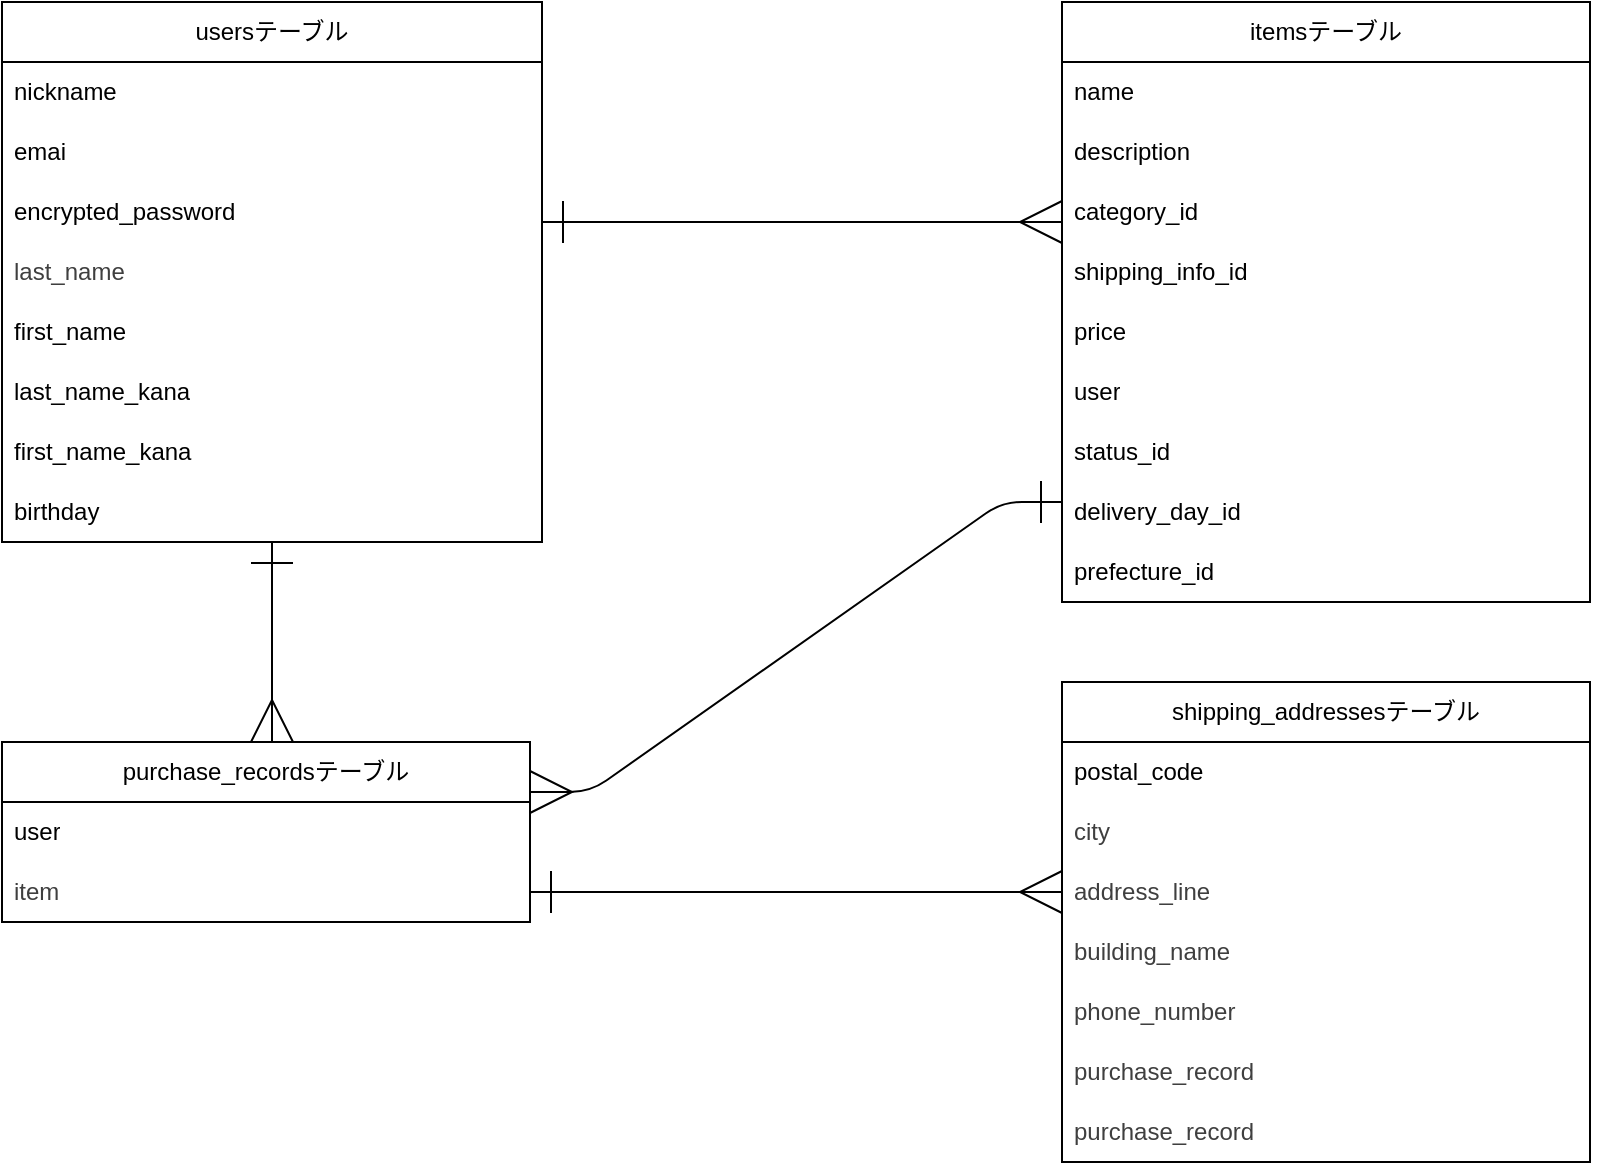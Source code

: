<mxfile>
    <diagram id="PiBzzaeT3aJ2qT4lRwuz" name="ページ1">
        <mxGraphModel dx="892" dy="787" grid="1" gridSize="10" guides="1" tooltips="1" connect="1" arrows="1" fold="1" page="1" pageScale="1" pageWidth="827" pageHeight="1169" math="0" shadow="0">
            <root>
                <mxCell id="0"/>
                <mxCell id="1" parent="0"/>
                <mxCell id="21" value="" style="group" vertex="1" connectable="0" parent="1">
                    <mxGeometry x="610" y="80" width="270" height="300" as="geometry"/>
                </mxCell>
                <mxCell id="2" value="itemsテーブル" style="swimlane;fontStyle=0;childLayout=stackLayout;horizontal=1;startSize=30;horizontalStack=0;resizeParent=1;resizeParentMax=0;resizeLast=0;collapsible=1;marginBottom=0;whiteSpace=wrap;html=1;movable=1;resizable=1;rotatable=1;deletable=1;editable=1;locked=0;connectable=1;container=0;" vertex="1" parent="21">
                    <mxGeometry width="264" height="300" as="geometry"/>
                </mxCell>
                <mxCell id="9" value="&lt;div&gt;&lt;span style=&quot;background-color: transparent;&quot;&gt;shipping_info_id&lt;/span&gt;&lt;/div&gt;" style="text;strokeColor=none;fillColor=none;align=left;verticalAlign=middle;spacingLeft=4;spacingRight=4;overflow=hidden;points=[[0,0.5],[1,0.5]];portConstraint=eastwest;rotatable=0;whiteSpace=wrap;html=1;" vertex="1" parent="21">
                    <mxGeometry y="120" width="270" height="30" as="geometry"/>
                </mxCell>
                <mxCell id="3" value="&lt;font color=&quot;#000000&quot;&gt;name&lt;br&gt;&lt;/font&gt;" style="text;strokeColor=none;fillColor=none;align=left;verticalAlign=middle;spacingLeft=4;spacingRight=4;overflow=hidden;points=[[0,0.5],[1,0.5]];portConstraint=eastwest;rotatable=0;whiteSpace=wrap;html=1;" vertex="1" parent="21">
                    <mxGeometry y="30" width="264" height="30" as="geometry"/>
                </mxCell>
                <mxCell id="4" value="&lt;font color=&quot;#000000&quot;&gt;description&lt;br&gt;&lt;/font&gt;" style="text;strokeColor=none;fillColor=none;align=left;verticalAlign=middle;spacingLeft=4;spacingRight=4;overflow=hidden;points=[[0,0.5],[1,0.5]];portConstraint=eastwest;rotatable=0;whiteSpace=wrap;html=1;" vertex="1" parent="21">
                    <mxGeometry y="60" width="264" height="30" as="geometry"/>
                </mxCell>
                <mxCell id="5" value="&lt;div&gt;&lt;span style=&quot;background-color: transparent;&quot;&gt;category_id&lt;/span&gt;&lt;/div&gt;" style="text;strokeColor=none;fillColor=none;align=left;verticalAlign=middle;spacingLeft=4;spacingRight=4;overflow=hidden;points=[[0,0.5],[1,0.5]];portConstraint=eastwest;rotatable=0;whiteSpace=wrap;html=1;" vertex="1" parent="21">
                    <mxGeometry y="90" width="264" height="30" as="geometry"/>
                </mxCell>
                <mxCell id="16" value="&lt;div&gt;&lt;span style=&quot;background-color: transparent;&quot;&gt;price&lt;/span&gt;&lt;/div&gt;" style="text;strokeColor=none;fillColor=none;align=left;verticalAlign=middle;spacingLeft=4;spacingRight=4;overflow=hidden;points=[[0,0.5],[1,0.5]];portConstraint=eastwest;rotatable=0;whiteSpace=wrap;html=1;" vertex="1" parent="21">
                    <mxGeometry y="150" width="270" height="30" as="geometry"/>
                </mxCell>
                <mxCell id="17" value="&lt;div&gt;&lt;span style=&quot;background-color: transparent;&quot;&gt;user&lt;/span&gt;&lt;/div&gt;" style="text;strokeColor=none;fillColor=none;align=left;verticalAlign=middle;spacingLeft=4;spacingRight=4;overflow=hidden;points=[[0,0.5],[1,0.5]];portConstraint=eastwest;rotatable=0;whiteSpace=wrap;html=1;" vertex="1" parent="21">
                    <mxGeometry y="180" width="270" height="30" as="geometry"/>
                </mxCell>
                <mxCell id="18" value="&lt;div&gt;&lt;span style=&quot;background-color: transparent;&quot;&gt;status_id&lt;/span&gt;&lt;/div&gt;" style="text;strokeColor=none;fillColor=none;align=left;verticalAlign=middle;spacingLeft=4;spacingRight=4;overflow=hidden;points=[[0,0.5],[1,0.5]];portConstraint=eastwest;rotatable=0;whiteSpace=wrap;html=1;" vertex="1" parent="21">
                    <mxGeometry y="210" width="270" height="30" as="geometry"/>
                </mxCell>
                <mxCell id="19" value="&lt;div&gt;&lt;span style=&quot;background-color: transparent;&quot;&gt;delivery_day_id&lt;/span&gt;&lt;span style=&quot;background-color: transparent; white-space: pre;&quot;&gt;&#x9;&lt;/span&gt;&lt;span style=&quot;background-color: transparent;&quot;&gt;&amp;nbsp;&lt;/span&gt;&lt;/div&gt;" style="text;strokeColor=none;fillColor=none;align=left;verticalAlign=middle;spacingLeft=4;spacingRight=4;overflow=hidden;points=[[0,0.5],[1,0.5]];portConstraint=eastwest;rotatable=0;whiteSpace=wrap;html=1;" vertex="1" parent="21">
                    <mxGeometry y="240" width="270" height="30" as="geometry"/>
                </mxCell>
                <mxCell id="20" value="&lt;div&gt;&lt;span style=&quot;background-color: transparent;&quot;&gt;prefecture_id&lt;/span&gt;&lt;span style=&quot;background-color: transparent; white-space: pre;&quot;&gt;&#x9;&lt;/span&gt;&lt;span style=&quot;background-color: transparent;&quot;&gt;&amp;nbsp;&lt;/span&gt;&lt;/div&gt;" style="text;strokeColor=none;fillColor=none;align=left;verticalAlign=middle;spacingLeft=4;spacingRight=4;overflow=hidden;points=[[0,0.5],[1,0.5]];portConstraint=eastwest;rotatable=0;whiteSpace=wrap;html=1;" vertex="1" parent="21">
                    <mxGeometry y="270" width="270" height="30" as="geometry"/>
                </mxCell>
                <mxCell id="45" value="" style="group" vertex="1" connectable="0" parent="1">
                    <mxGeometry x="610" y="420" width="270" height="240" as="geometry"/>
                </mxCell>
                <mxCell id="35" value="shipping_addressesテーブル" style="swimlane;fontStyle=0;childLayout=stackLayout;horizontal=1;startSize=30;horizontalStack=0;resizeParent=1;resizeParentMax=0;resizeLast=0;collapsible=1;marginBottom=0;whiteSpace=wrap;html=1;movable=1;resizable=1;rotatable=1;deletable=1;editable=1;locked=0;connectable=1;container=0;" vertex="1" parent="45">
                    <mxGeometry width="264" height="240" as="geometry"/>
                </mxCell>
                <mxCell id="36" value="&lt;div&gt;&lt;div style=&quot;color: rgb(63, 63, 63);&quot;&gt;building_name&lt;br&gt;&lt;/div&gt;&lt;/div&gt;" style="text;strokeColor=none;fillColor=none;align=left;verticalAlign=middle;spacingLeft=4;spacingRight=4;overflow=hidden;points=[[0,0.5],[1,0.5]];portConstraint=eastwest;rotatable=0;whiteSpace=wrap;html=1;" vertex="1" parent="45">
                    <mxGeometry y="120" width="270" height="30" as="geometry"/>
                </mxCell>
                <mxCell id="37" value="&lt;font color=&quot;#000000&quot;&gt;&lt;div style=&quot;&quot;&gt;postal_code&lt;/div&gt;&lt;/font&gt;" style="text;strokeColor=none;fillColor=none;align=left;verticalAlign=middle;spacingLeft=4;spacingRight=4;overflow=hidden;points=[[0,0.5],[1,0.5]];portConstraint=eastwest;rotatable=0;whiteSpace=wrap;html=1;" vertex="1" parent="45">
                    <mxGeometry y="30" width="264" height="30" as="geometry"/>
                </mxCell>
                <mxCell id="38" value="&lt;font color=&quot;#000000&quot;&gt;&lt;div style=&quot;color: rgb(63, 63, 63);&quot;&gt;&lt;span style=&quot;color: rgb(63, 63, 63); background-color: transparent;&quot;&gt;city&lt;/span&gt;&lt;/div&gt;&lt;/font&gt;" style="text;strokeColor=none;fillColor=none;align=left;verticalAlign=middle;spacingLeft=4;spacingRight=4;overflow=hidden;points=[[0,0.5],[1,0.5]];portConstraint=eastwest;rotatable=0;whiteSpace=wrap;html=1;" vertex="1" parent="45">
                    <mxGeometry y="60" width="264" height="30" as="geometry"/>
                </mxCell>
                <mxCell id="39" value="&lt;div&gt;&lt;div style=&quot;color: rgb(63, 63, 63);&quot;&gt;address_line&lt;br&gt;&lt;/div&gt;&lt;/div&gt;" style="text;strokeColor=none;fillColor=none;align=left;verticalAlign=middle;spacingLeft=4;spacingRight=4;overflow=hidden;points=[[0,0.5],[1,0.5]];portConstraint=eastwest;rotatable=0;whiteSpace=wrap;html=1;" vertex="1" parent="45">
                    <mxGeometry y="90" width="264" height="30" as="geometry"/>
                </mxCell>
                <mxCell id="40" value="&lt;div&gt;&lt;div style=&quot;color: rgb(63, 63, 63);&quot;&gt;phone_number&lt;br&gt;&lt;/div&gt;&lt;/div&gt;" style="text;strokeColor=none;fillColor=none;align=left;verticalAlign=middle;spacingLeft=4;spacingRight=4;overflow=hidden;points=[[0,0.5],[1,0.5]];portConstraint=eastwest;rotatable=0;whiteSpace=wrap;html=1;" vertex="1" parent="45">
                    <mxGeometry y="150" width="270" height="30" as="geometry"/>
                </mxCell>
                <mxCell id="41" value="&lt;div&gt;&lt;span style=&quot;color: rgb(63, 63, 63);&quot;&gt;purchase_record&lt;/span&gt;&lt;/div&gt;" style="text;strokeColor=none;fillColor=none;align=left;verticalAlign=middle;spacingLeft=4;spacingRight=4;overflow=hidden;points=[[0,0.5],[1,0.5]];portConstraint=eastwest;rotatable=0;whiteSpace=wrap;html=1;" vertex="1" parent="45">
                    <mxGeometry y="180" width="270" height="30" as="geometry"/>
                </mxCell>
                <mxCell id="42" value="&lt;div&gt;&lt;span style=&quot;color: rgb(63, 63, 63);&quot;&gt;purchase_record&lt;/span&gt;&lt;/div&gt;" style="text;strokeColor=none;fillColor=none;align=left;verticalAlign=middle;spacingLeft=4;spacingRight=4;overflow=hidden;points=[[0,0.5],[1,0.5]];portConstraint=eastwest;rotatable=0;whiteSpace=wrap;html=1;" vertex="1" parent="45">
                    <mxGeometry y="210" width="270" height="30" as="geometry"/>
                </mxCell>
                <mxCell id="55" value="" style="group" vertex="1" connectable="0" parent="1">
                    <mxGeometry x="80" y="450" width="264" height="90" as="geometry"/>
                </mxCell>
                <mxCell id="47" value="purchase_recordsテーブル" style="swimlane;fontStyle=0;childLayout=stackLayout;horizontal=1;startSize=30;horizontalStack=0;resizeParent=1;resizeParentMax=0;resizeLast=0;collapsible=1;marginBottom=0;whiteSpace=wrap;html=1;movable=1;resizable=1;rotatable=1;deletable=1;editable=1;locked=0;connectable=1;container=0;" vertex="1" parent="55">
                    <mxGeometry width="264" height="90" as="geometry"/>
                </mxCell>
                <mxCell id="49" value="&lt;font color=&quot;#000000&quot;&gt;&lt;div style=&quot;&quot;&gt;user&lt;/div&gt;&lt;/font&gt;" style="text;strokeColor=none;fillColor=none;align=left;verticalAlign=middle;spacingLeft=4;spacingRight=4;overflow=hidden;points=[[0,0.5],[1,0.5]];portConstraint=eastwest;rotatable=0;whiteSpace=wrap;html=1;" vertex="1" parent="55">
                    <mxGeometry y="30" width="264" height="30" as="geometry"/>
                </mxCell>
                <mxCell id="50" value="&lt;font color=&quot;#000000&quot;&gt;&lt;div style=&quot;color: rgb(63, 63, 63);&quot;&gt;&lt;span style=&quot;color: rgb(63, 63, 63); background-color: transparent;&quot;&gt;item&lt;/span&gt;&lt;/div&gt;&lt;/font&gt;" style="text;strokeColor=none;fillColor=none;align=left;verticalAlign=middle;spacingLeft=4;spacingRight=4;overflow=hidden;points=[[0,0.5],[1,0.5]];portConstraint=eastwest;rotatable=0;whiteSpace=wrap;html=1;" vertex="1" parent="55">
                    <mxGeometry y="60" width="264" height="30" as="geometry"/>
                </mxCell>
                <mxCell id="56" value="" style="group" vertex="1" connectable="0" parent="1">
                    <mxGeometry x="80" y="80" width="270" height="270" as="geometry"/>
                </mxCell>
                <mxCell id="24" value="usersテーブル" style="swimlane;fontStyle=0;childLayout=stackLayout;horizontal=1;startSize=30;horizontalStack=0;resizeParent=1;resizeParentMax=0;resizeLast=0;collapsible=1;marginBottom=0;whiteSpace=wrap;html=1;movable=1;resizable=1;rotatable=1;deletable=1;editable=1;locked=0;connectable=1;container=0;" vertex="1" parent="56">
                    <mxGeometry width="270" height="270" as="geometry"/>
                </mxCell>
                <mxCell id="25" value="&lt;span style=&quot;color: rgb(63, 63, 63);&quot;&gt;last_name&lt;/span&gt;" style="text;strokeColor=none;fillColor=none;align=left;verticalAlign=middle;spacingLeft=4;spacingRight=4;overflow=hidden;points=[[0,0.5],[1,0.5]];portConstraint=eastwest;rotatable=0;whiteSpace=wrap;html=1;" vertex="1" parent="56">
                    <mxGeometry y="120" width="270" height="30" as="geometry"/>
                </mxCell>
                <mxCell id="26" value="&lt;font color=&quot;#000000&quot;&gt;&lt;div style=&quot;&quot;&gt;nickname&lt;/div&gt;&lt;/font&gt;" style="text;strokeColor=none;fillColor=none;align=left;verticalAlign=middle;spacingLeft=4;spacingRight=4;overflow=hidden;points=[[0,0.5],[1,0.5]];portConstraint=eastwest;rotatable=0;whiteSpace=wrap;html=1;" vertex="1" parent="56">
                    <mxGeometry y="30" width="264" height="30" as="geometry"/>
                </mxCell>
                <mxCell id="27" value="&lt;font color=&quot;#000000&quot;&gt;&lt;div style=&quot;&quot;&gt;&lt;span style=&quot;background-color: transparent;&quot;&gt;emai&lt;/span&gt;&lt;/div&gt;&lt;/font&gt;" style="text;strokeColor=none;fillColor=none;align=left;verticalAlign=middle;spacingLeft=4;spacingRight=4;overflow=hidden;points=[[0,0.5],[1,0.5]];portConstraint=eastwest;rotatable=0;whiteSpace=wrap;html=1;" vertex="1" parent="56">
                    <mxGeometry y="60" width="264" height="30" as="geometry"/>
                </mxCell>
                <mxCell id="28" value="&lt;div&gt;&lt;span style=&quot;background-color: transparent;&quot;&gt;encrypted_password&lt;/span&gt;&lt;/div&gt;" style="text;strokeColor=none;fillColor=none;align=left;verticalAlign=middle;spacingLeft=4;spacingRight=4;overflow=hidden;points=[[0,0.5],[1,0.5]];portConstraint=eastwest;rotatable=0;whiteSpace=wrap;html=1;" vertex="1" parent="56">
                    <mxGeometry y="90" width="264" height="30" as="geometry"/>
                </mxCell>
                <mxCell id="29" value="first_name" style="text;strokeColor=none;fillColor=none;align=left;verticalAlign=middle;spacingLeft=4;spacingRight=4;overflow=hidden;points=[[0,0.5],[1,0.5]];portConstraint=eastwest;rotatable=0;whiteSpace=wrap;html=1;" vertex="1" parent="56">
                    <mxGeometry y="150" width="270" height="30" as="geometry"/>
                </mxCell>
                <mxCell id="30" value="last_name_kana" style="text;strokeColor=none;fillColor=none;align=left;verticalAlign=middle;spacingLeft=4;spacingRight=4;overflow=hidden;points=[[0,0.5],[1,0.5]];portConstraint=eastwest;rotatable=0;whiteSpace=wrap;html=1;" vertex="1" parent="56">
                    <mxGeometry y="180" width="270" height="30" as="geometry"/>
                </mxCell>
                <mxCell id="31" value="first_name_kana" style="text;strokeColor=none;fillColor=none;align=left;verticalAlign=middle;spacingLeft=4;spacingRight=4;overflow=hidden;points=[[0,0.5],[1,0.5]];portConstraint=eastwest;rotatable=0;whiteSpace=wrap;html=1;" vertex="1" parent="56">
                    <mxGeometry y="210" width="270" height="30" as="geometry"/>
                </mxCell>
                <mxCell id="32" value="birthday&amp;nbsp; &amp;nbsp; &amp;nbsp;&amp;nbsp;" style="text;strokeColor=none;fillColor=none;align=left;verticalAlign=middle;spacingLeft=4;spacingRight=4;overflow=hidden;points=[[0,0.5],[1,0.5]];portConstraint=eastwest;rotatable=0;whiteSpace=wrap;html=1;" vertex="1" parent="56">
                    <mxGeometry y="240" width="270" height="30" as="geometry"/>
                </mxCell>
                <mxCell id="77" style="html=1;startArrow=ERone;startFill=0;endArrow=ERmany;endFill=0;entryX=0;entryY=0.5;entryDx=0;entryDy=0;strokeWidth=1;endSize=19;targetPerimeterSpacing=12;startSize=19;" edge="1" parent="1">
                    <mxGeometry relative="1" as="geometry">
                        <mxPoint x="610" y="190" as="targetPoint"/>
                        <mxPoint x="350" y="190" as="sourcePoint"/>
                    </mxGeometry>
                </mxCell>
                <mxCell id="79" style="edgeStyle=none;html=1;endArrow=ERmany;endFill=0;startArrow=ERone;startFill=0;endSize=19;startSize=19;" edge="1" parent="1" source="32">
                    <mxGeometry relative="1" as="geometry">
                        <mxPoint x="215" y="450" as="targetPoint"/>
                    </mxGeometry>
                </mxCell>
                <mxCell id="88" value="" style="edgeStyle=entityRelationEdgeStyle;fontSize=12;html=1;endArrow=ERone;endFill=0;exitX=1;exitY=0.5;exitDx=0;exitDy=0;startArrow=ERmany;startFill=0;endSize=19;startSize=19;" edge="1" parent="1">
                    <mxGeometry width="100" height="100" relative="1" as="geometry">
                        <mxPoint x="344" y="475" as="sourcePoint"/>
                        <mxPoint x="610" y="330" as="targetPoint"/>
                        <Array as="points">
                            <mxPoint x="360" y="460"/>
                            <mxPoint x="360" y="440"/>
                        </Array>
                    </mxGeometry>
                </mxCell>
                <mxCell id="89" style="edgeStyle=none;html=1;entryX=0;entryY=0.5;entryDx=0;entryDy=0;endArrow=ERmany;endFill=0;startArrow=ERone;startFill=0;startSize=19;endSize=19;" edge="1" parent="1" source="50" target="39">
                    <mxGeometry relative="1" as="geometry">
                        <mxPoint x="590" y="525" as="targetPoint"/>
                    </mxGeometry>
                </mxCell>
            </root>
        </mxGraphModel>
    </diagram>
</mxfile>